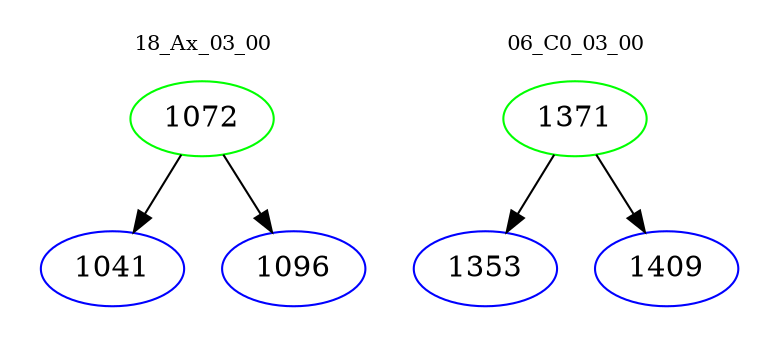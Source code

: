 digraph{
subgraph cluster_0 {
color = white
label = "18_Ax_03_00";
fontsize=10;
T0_1072 [label="1072", color="green"]
T0_1072 -> T0_1041 [color="black"]
T0_1041 [label="1041", color="blue"]
T0_1072 -> T0_1096 [color="black"]
T0_1096 [label="1096", color="blue"]
}
subgraph cluster_1 {
color = white
label = "06_C0_03_00";
fontsize=10;
T1_1371 [label="1371", color="green"]
T1_1371 -> T1_1353 [color="black"]
T1_1353 [label="1353", color="blue"]
T1_1371 -> T1_1409 [color="black"]
T1_1409 [label="1409", color="blue"]
}
}
